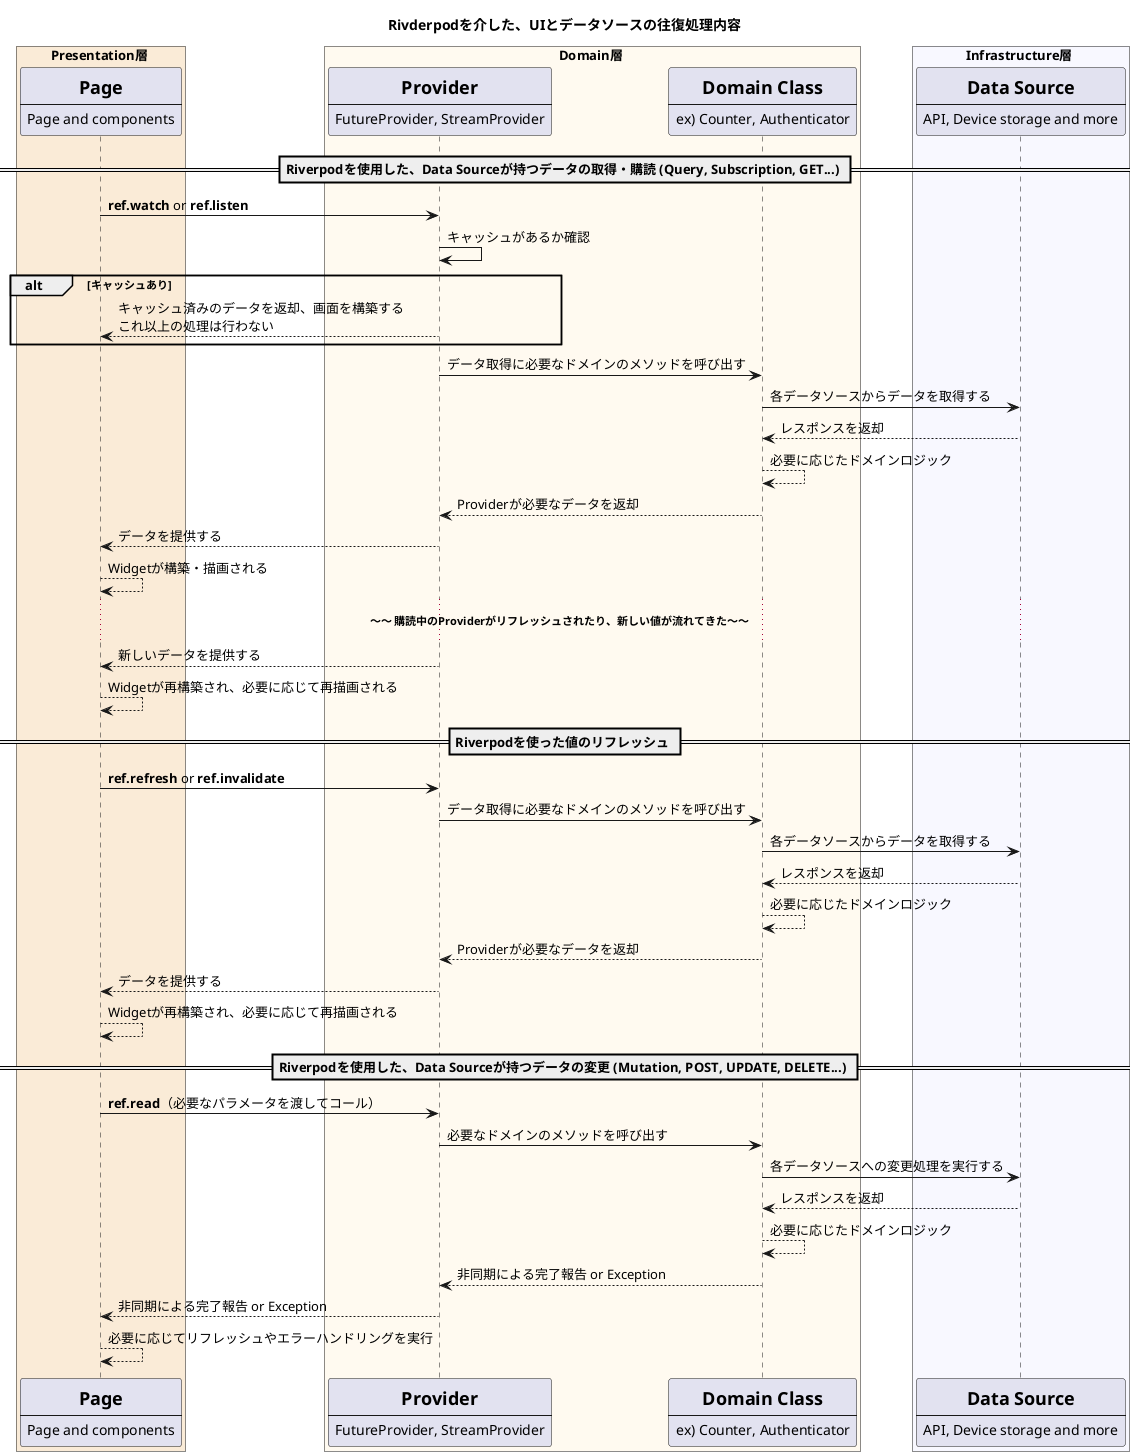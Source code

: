 @startuml reactive-sequence
title Rivderpodを介した、UIとデータソースの往復処理内容

box Presentation層 #AntiqueWhite
participant page [
    =Page
    ----
    Page and components
]
end box

box Domain層 #FloralWhite
participant provider [
    =Provider
    ----
    FutureProvider, StreamProvider
]
participant domain [
    =Domain Class
    ----
    ex) Counter, Authenticator
]
end box

box Infrastructure層 #GhostWhite
participant dataSource[
    =Data Source
    ----
    API, Device storage and more
]
end box

== Riverpodを使用した、Data Sourceが持つデータの取得・購読 (Query, Subscription, GET...) ==
page -> provider: **ref.watch** or **ref.listen**
provider -> provider: キャッシュがあるか確認
alt キャッシュあり
  provider --> page: キャッシュ済みのデータを返却、画面を構築する\nこれ以上の処理は行わない
end
provider -> domain: データ取得に必要なドメインのメソッドを呼び出す
domain  -> dataSource: 各データソースからデータを取得する
dataSource --> domain: レスポンスを返却
domain --> domain: 必要に応じたドメインロジック
domain --> provider: Providerが必要なデータを返却
provider --> page: データを提供する
page --> page: Widgetが構築・描画される
... **〜〜 購読中のProviderがリフレッシュされたり、新しい値が流れてきた〜〜 ** ...
provider --> page: 新しいデータを提供する
page --> page: Widgetが再構築され、必要に応じて再描画される
== Riverpodを使った値のリフレッシュ ==
page -> provider: **ref.refresh** or **ref.invalidate**
provider -> domain: データ取得に必要なドメインのメソッドを呼び出す
domain  -> dataSource: 各データソースからデータを取得する
dataSource --> domain: レスポンスを返却
domain --> domain: 必要に応じたドメインロジック
domain --> provider: Providerが必要なデータを返却
provider --> page:データを提供する
page --> page: Widgetが再構築され、必要に応じて再描画される
== Riverpodを使用した、Data Sourceが持つデータの変更 (Mutation, POST, UPDATE, DELETE...) ==
page -> provider: **ref.read**（必要なパラメータを渡してコール）
provider -> domain: 必要なドメインのメソッドを呼び出す
domain  -> dataSource: 各データソースへの変更処理を実行する
dataSource --> domain: レスポンスを返却
domain --> domain: 必要に応じたドメインロジック
domain --> provider: 非同期による完了報告 or Exception
provider --> page: 非同期による完了報告 or Exception
page --> page: 必要に応じてリフレッシュやエラーハンドリングを実行
@enduml
